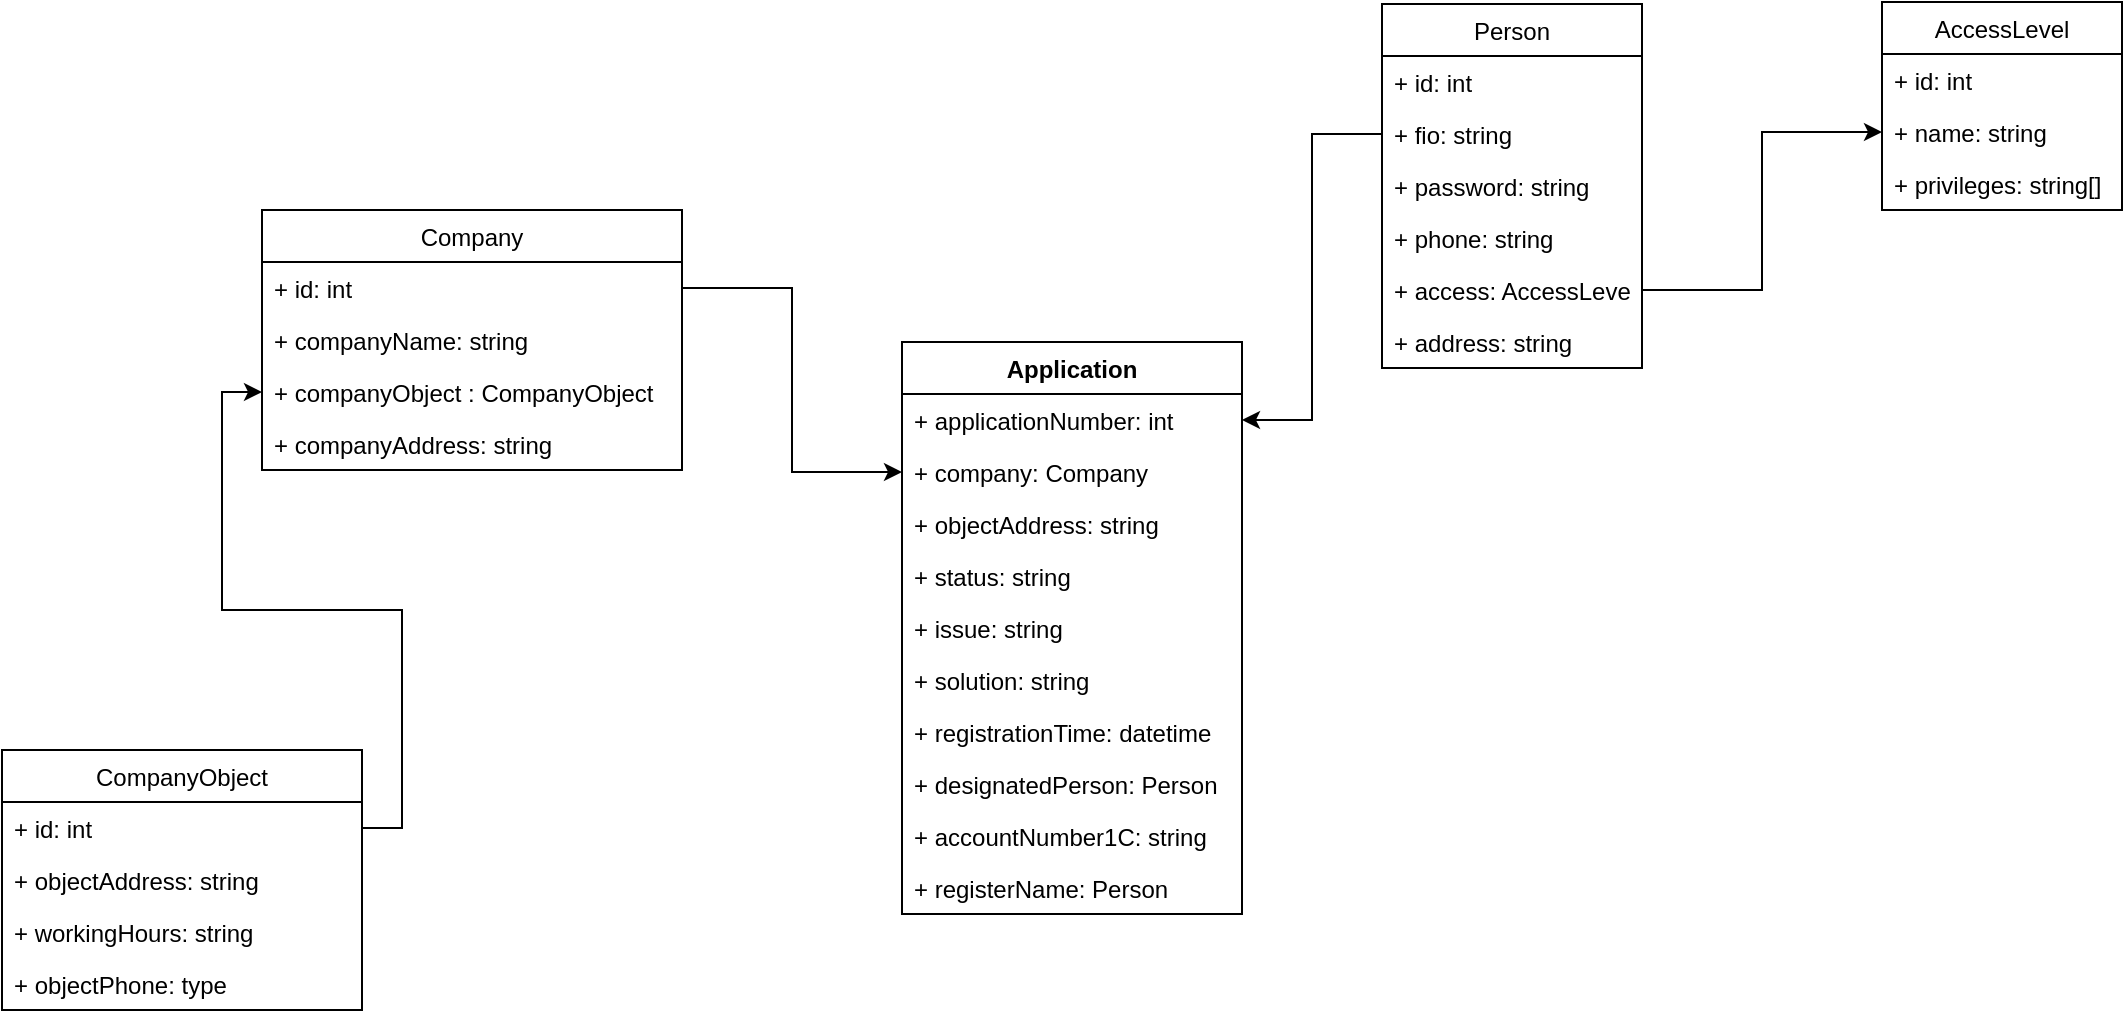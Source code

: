<mxfile version="16.2.7" type="device"><diagram id="Tfnl0bBNeEtFRw_otdnG" name="Page-1"><mxGraphModel dx="1384" dy="741" grid="1" gridSize="10" guides="1" tooltips="1" connect="1" arrows="1" fold="1" page="1" pageScale="1" pageWidth="1169" pageHeight="827" math="0" shadow="0"><root><mxCell id="0"/><mxCell id="1" parent="0"/><mxCell id="b-JVr2DHBdt4C8JrkykJ-1" value="Person" style="swimlane;fontStyle=0;childLayout=stackLayout;horizontal=1;startSize=26;fillColor=none;horizontalStack=0;resizeParent=1;resizeParentMax=0;resizeLast=0;collapsible=1;marginBottom=0;" vertex="1" parent="1"><mxGeometry x="700" y="41" width="130" height="182" as="geometry"/></mxCell><mxCell id="b-JVr2DHBdt4C8JrkykJ-12" value="+ id: int" style="text;strokeColor=none;fillColor=none;align=left;verticalAlign=top;spacingLeft=4;spacingRight=4;overflow=hidden;rotatable=0;points=[[0,0.5],[1,0.5]];portConstraint=eastwest;" vertex="1" parent="b-JVr2DHBdt4C8JrkykJ-1"><mxGeometry y="26" width="130" height="26" as="geometry"/></mxCell><mxCell id="b-JVr2DHBdt4C8JrkykJ-2" value="+ fio: string" style="text;strokeColor=none;fillColor=none;align=left;verticalAlign=top;spacingLeft=4;spacingRight=4;overflow=hidden;rotatable=0;points=[[0,0.5],[1,0.5]];portConstraint=eastwest;" vertex="1" parent="b-JVr2DHBdt4C8JrkykJ-1"><mxGeometry y="52" width="130" height="26" as="geometry"/></mxCell><mxCell id="b-JVr2DHBdt4C8JrkykJ-25" value="+ password: string" style="text;strokeColor=none;fillColor=none;align=left;verticalAlign=top;spacingLeft=4;spacingRight=4;overflow=hidden;rotatable=0;points=[[0,0.5],[1,0.5]];portConstraint=eastwest;" vertex="1" parent="b-JVr2DHBdt4C8JrkykJ-1"><mxGeometry y="78" width="130" height="26" as="geometry"/></mxCell><mxCell id="b-JVr2DHBdt4C8JrkykJ-3" value="+ phone: string" style="text;strokeColor=none;fillColor=none;align=left;verticalAlign=top;spacingLeft=4;spacingRight=4;overflow=hidden;rotatable=0;points=[[0,0.5],[1,0.5]];portConstraint=eastwest;" vertex="1" parent="b-JVr2DHBdt4C8JrkykJ-1"><mxGeometry y="104" width="130" height="26" as="geometry"/></mxCell><mxCell id="b-JVr2DHBdt4C8JrkykJ-7" value="+ access: AccessLevel" style="text;strokeColor=none;fillColor=none;align=left;verticalAlign=top;spacingLeft=4;spacingRight=4;overflow=hidden;rotatable=0;points=[[0,0.5],[1,0.5]];portConstraint=eastwest;" vertex="1" parent="b-JVr2DHBdt4C8JrkykJ-1"><mxGeometry y="130" width="130" height="26" as="geometry"/></mxCell><mxCell id="b-JVr2DHBdt4C8JrkykJ-4" value="+ address: string&#xA;" style="text;strokeColor=none;fillColor=none;align=left;verticalAlign=top;spacingLeft=4;spacingRight=4;overflow=hidden;rotatable=0;points=[[0,0.5],[1,0.5]];portConstraint=eastwest;" vertex="1" parent="b-JVr2DHBdt4C8JrkykJ-1"><mxGeometry y="156" width="130" height="26" as="geometry"/></mxCell><mxCell id="b-JVr2DHBdt4C8JrkykJ-13" value="AccessLevel" style="swimlane;fontStyle=0;childLayout=stackLayout;horizontal=1;startSize=26;fillColor=none;horizontalStack=0;resizeParent=1;resizeParentMax=0;resizeLast=0;collapsible=1;marginBottom=0;" vertex="1" parent="1"><mxGeometry x="950" y="40" width="120" height="104" as="geometry"/></mxCell><mxCell id="b-JVr2DHBdt4C8JrkykJ-14" value="+ id: int" style="text;strokeColor=none;fillColor=none;align=left;verticalAlign=top;spacingLeft=4;spacingRight=4;overflow=hidden;rotatable=0;points=[[0,0.5],[1,0.5]];portConstraint=eastwest;" vertex="1" parent="b-JVr2DHBdt4C8JrkykJ-13"><mxGeometry y="26" width="120" height="26" as="geometry"/></mxCell><mxCell id="b-JVr2DHBdt4C8JrkykJ-15" value="+ name: string" style="text;strokeColor=none;fillColor=none;align=left;verticalAlign=top;spacingLeft=4;spacingRight=4;overflow=hidden;rotatable=0;points=[[0,0.5],[1,0.5]];portConstraint=eastwest;" vertex="1" parent="b-JVr2DHBdt4C8JrkykJ-13"><mxGeometry y="52" width="120" height="26" as="geometry"/></mxCell><mxCell id="b-JVr2DHBdt4C8JrkykJ-16" value="+ privileges: string[]" style="text;strokeColor=none;fillColor=none;align=left;verticalAlign=top;spacingLeft=4;spacingRight=4;overflow=hidden;rotatable=0;points=[[0,0.5],[1,0.5]];portConstraint=eastwest;" vertex="1" parent="b-JVr2DHBdt4C8JrkykJ-13"><mxGeometry y="78" width="120" height="26" as="geometry"/></mxCell><mxCell id="b-JVr2DHBdt4C8JrkykJ-26" style="edgeStyle=orthogonalEdgeStyle;rounded=0;orthogonalLoop=1;jettySize=auto;html=1;exitX=1;exitY=0.5;exitDx=0;exitDy=0;" edge="1" parent="1" source="b-JVr2DHBdt4C8JrkykJ-7" target="b-JVr2DHBdt4C8JrkykJ-15"><mxGeometry relative="1" as="geometry"/></mxCell><mxCell id="b-JVr2DHBdt4C8JrkykJ-27" value="Application" style="swimlane;fontStyle=1;align=center;verticalAlign=top;childLayout=stackLayout;horizontal=1;startSize=26;horizontalStack=0;resizeParent=1;resizeParentMax=0;resizeLast=0;collapsible=1;marginBottom=0;" vertex="1" parent="1"><mxGeometry x="460" y="210" width="170" height="286" as="geometry"/></mxCell><mxCell id="b-JVr2DHBdt4C8JrkykJ-33" value="+ applicationNumber: int" style="text;strokeColor=none;fillColor=none;align=left;verticalAlign=top;spacingLeft=4;spacingRight=4;overflow=hidden;rotatable=0;points=[[0,0.5],[1,0.5]];portConstraint=eastwest;" vertex="1" parent="b-JVr2DHBdt4C8JrkykJ-27"><mxGeometry y="26" width="170" height="26" as="geometry"/></mxCell><mxCell id="b-JVr2DHBdt4C8JrkykJ-32" value="+ company: Company" style="text;strokeColor=none;fillColor=none;align=left;verticalAlign=top;spacingLeft=4;spacingRight=4;overflow=hidden;rotatable=0;points=[[0,0.5],[1,0.5]];portConstraint=eastwest;" vertex="1" parent="b-JVr2DHBdt4C8JrkykJ-27"><mxGeometry y="52" width="170" height="26" as="geometry"/></mxCell><mxCell id="b-JVr2DHBdt4C8JrkykJ-34" value="+ objectAddress: string" style="text;strokeColor=none;fillColor=none;align=left;verticalAlign=top;spacingLeft=4;spacingRight=4;overflow=hidden;rotatable=0;points=[[0,0.5],[1,0.5]];portConstraint=eastwest;" vertex="1" parent="b-JVr2DHBdt4C8JrkykJ-27"><mxGeometry y="78" width="170" height="26" as="geometry"/></mxCell><mxCell id="b-JVr2DHBdt4C8JrkykJ-44" value="+ status: string" style="text;strokeColor=none;fillColor=none;align=left;verticalAlign=top;spacingLeft=4;spacingRight=4;overflow=hidden;rotatable=0;points=[[0,0.5],[1,0.5]];portConstraint=eastwest;" vertex="1" parent="b-JVr2DHBdt4C8JrkykJ-27"><mxGeometry y="104" width="170" height="26" as="geometry"/></mxCell><mxCell id="b-JVr2DHBdt4C8JrkykJ-43" value="+ issue: string" style="text;strokeColor=none;fillColor=none;align=left;verticalAlign=top;spacingLeft=4;spacingRight=4;overflow=hidden;rotatable=0;points=[[0,0.5],[1,0.5]];portConstraint=eastwest;" vertex="1" parent="b-JVr2DHBdt4C8JrkykJ-27"><mxGeometry y="130" width="170" height="26" as="geometry"/></mxCell><mxCell id="b-JVr2DHBdt4C8JrkykJ-42" value="+ solution: string" style="text;strokeColor=none;fillColor=none;align=left;verticalAlign=top;spacingLeft=4;spacingRight=4;overflow=hidden;rotatable=0;points=[[0,0.5],[1,0.5]];portConstraint=eastwest;" vertex="1" parent="b-JVr2DHBdt4C8JrkykJ-27"><mxGeometry y="156" width="170" height="26" as="geometry"/></mxCell><mxCell id="b-JVr2DHBdt4C8JrkykJ-41" value="+ registrationTime: datetime" style="text;strokeColor=none;fillColor=none;align=left;verticalAlign=top;spacingLeft=4;spacingRight=4;overflow=hidden;rotatable=0;points=[[0,0.5],[1,0.5]];portConstraint=eastwest;" vertex="1" parent="b-JVr2DHBdt4C8JrkykJ-27"><mxGeometry y="182" width="170" height="26" as="geometry"/></mxCell><mxCell id="b-JVr2DHBdt4C8JrkykJ-40" value="+ designatedPerson: Person" style="text;strokeColor=none;fillColor=none;align=left;verticalAlign=top;spacingLeft=4;spacingRight=4;overflow=hidden;rotatable=0;points=[[0,0.5],[1,0.5]];portConstraint=eastwest;" vertex="1" parent="b-JVr2DHBdt4C8JrkykJ-27"><mxGeometry y="208" width="170" height="26" as="geometry"/></mxCell><mxCell id="b-JVr2DHBdt4C8JrkykJ-39" value="+ accountNumber1C: string" style="text;strokeColor=none;fillColor=none;align=left;verticalAlign=top;spacingLeft=4;spacingRight=4;overflow=hidden;rotatable=0;points=[[0,0.5],[1,0.5]];portConstraint=eastwest;" vertex="1" parent="b-JVr2DHBdt4C8JrkykJ-27"><mxGeometry y="234" width="170" height="26" as="geometry"/></mxCell><mxCell id="b-JVr2DHBdt4C8JrkykJ-38" value="+ registerName: Person" style="text;strokeColor=none;fillColor=none;align=left;verticalAlign=top;spacingLeft=4;spacingRight=4;overflow=hidden;rotatable=0;points=[[0,0.5],[1,0.5]];portConstraint=eastwest;" vertex="1" parent="b-JVr2DHBdt4C8JrkykJ-27"><mxGeometry y="260" width="170" height="26" as="geometry"/></mxCell><mxCell id="b-JVr2DHBdt4C8JrkykJ-31" style="edgeStyle=orthogonalEdgeStyle;rounded=0;orthogonalLoop=1;jettySize=auto;html=1;" edge="1" parent="1" source="b-JVr2DHBdt4C8JrkykJ-2" target="b-JVr2DHBdt4C8JrkykJ-33"><mxGeometry relative="1" as="geometry"><mxPoint x="520" y="144" as="targetPoint"/></mxGeometry></mxCell><mxCell id="b-JVr2DHBdt4C8JrkykJ-45" value="Company" style="swimlane;fontStyle=0;childLayout=stackLayout;horizontal=1;startSize=26;fillColor=none;horizontalStack=0;resizeParent=1;resizeParentMax=0;resizeLast=0;collapsible=1;marginBottom=0;" vertex="1" parent="1"><mxGeometry x="140" y="144" width="210" height="130" as="geometry"/></mxCell><mxCell id="b-JVr2DHBdt4C8JrkykJ-46" value="+ id: int" style="text;strokeColor=none;fillColor=none;align=left;verticalAlign=top;spacingLeft=4;spacingRight=4;overflow=hidden;rotatable=0;points=[[0,0.5],[1,0.5]];portConstraint=eastwest;" vertex="1" parent="b-JVr2DHBdt4C8JrkykJ-45"><mxGeometry y="26" width="210" height="26" as="geometry"/></mxCell><mxCell id="b-JVr2DHBdt4C8JrkykJ-47" value="+ companyName: string" style="text;strokeColor=none;fillColor=none;align=left;verticalAlign=top;spacingLeft=4;spacingRight=4;overflow=hidden;rotatable=0;points=[[0,0.5],[1,0.5]];portConstraint=eastwest;" vertex="1" parent="b-JVr2DHBdt4C8JrkykJ-45"><mxGeometry y="52" width="210" height="26" as="geometry"/></mxCell><mxCell id="b-JVr2DHBdt4C8JrkykJ-49" value="+ companyObject : CompanyObject" style="text;strokeColor=none;fillColor=none;align=left;verticalAlign=top;spacingLeft=4;spacingRight=4;overflow=hidden;rotatable=0;points=[[0,0.5],[1,0.5]];portConstraint=eastwest;" vertex="1" parent="b-JVr2DHBdt4C8JrkykJ-45"><mxGeometry y="78" width="210" height="26" as="geometry"/></mxCell><mxCell id="b-JVr2DHBdt4C8JrkykJ-48" value="+ companyAddress: string" style="text;strokeColor=none;fillColor=none;align=left;verticalAlign=top;spacingLeft=4;spacingRight=4;overflow=hidden;rotatable=0;points=[[0,0.5],[1,0.5]];portConstraint=eastwest;" vertex="1" parent="b-JVr2DHBdt4C8JrkykJ-45"><mxGeometry y="104" width="210" height="26" as="geometry"/></mxCell><mxCell id="b-JVr2DHBdt4C8JrkykJ-51" style="edgeStyle=orthogonalEdgeStyle;rounded=0;orthogonalLoop=1;jettySize=auto;html=1;" edge="1" parent="1" source="b-JVr2DHBdt4C8JrkykJ-46" target="b-JVr2DHBdt4C8JrkykJ-32"><mxGeometry relative="1" as="geometry"/></mxCell><mxCell id="b-JVr2DHBdt4C8JrkykJ-56" value="CompanyObject" style="swimlane;fontStyle=0;childLayout=stackLayout;horizontal=1;startSize=26;fillColor=none;horizontalStack=0;resizeParent=1;resizeParentMax=0;resizeLast=0;collapsible=1;marginBottom=0;" vertex="1" parent="1"><mxGeometry x="10" y="414" width="180" height="130" as="geometry"/></mxCell><mxCell id="b-JVr2DHBdt4C8JrkykJ-57" value="+ id: int" style="text;strokeColor=none;fillColor=none;align=left;verticalAlign=top;spacingLeft=4;spacingRight=4;overflow=hidden;rotatable=0;points=[[0,0.5],[1,0.5]];portConstraint=eastwest;" vertex="1" parent="b-JVr2DHBdt4C8JrkykJ-56"><mxGeometry y="26" width="180" height="26" as="geometry"/></mxCell><mxCell id="b-JVr2DHBdt4C8JrkykJ-58" value="+ objectAddress: string" style="text;strokeColor=none;fillColor=none;align=left;verticalAlign=top;spacingLeft=4;spacingRight=4;overflow=hidden;rotatable=0;points=[[0,0.5],[1,0.5]];portConstraint=eastwest;" vertex="1" parent="b-JVr2DHBdt4C8JrkykJ-56"><mxGeometry y="52" width="180" height="26" as="geometry"/></mxCell><mxCell id="b-JVr2DHBdt4C8JrkykJ-61" value="+ workingHours: string" style="text;strokeColor=none;fillColor=none;align=left;verticalAlign=top;spacingLeft=4;spacingRight=4;overflow=hidden;rotatable=0;points=[[0,0.5],[1,0.5]];portConstraint=eastwest;" vertex="1" parent="b-JVr2DHBdt4C8JrkykJ-56"><mxGeometry y="78" width="180" height="26" as="geometry"/></mxCell><mxCell id="b-JVr2DHBdt4C8JrkykJ-59" value="+ objectPhone: type" style="text;strokeColor=none;fillColor=none;align=left;verticalAlign=top;spacingLeft=4;spacingRight=4;overflow=hidden;rotatable=0;points=[[0,0.5],[1,0.5]];portConstraint=eastwest;" vertex="1" parent="b-JVr2DHBdt4C8JrkykJ-56"><mxGeometry y="104" width="180" height="26" as="geometry"/></mxCell><mxCell id="b-JVr2DHBdt4C8JrkykJ-60" style="edgeStyle=orthogonalEdgeStyle;rounded=0;orthogonalLoop=1;jettySize=auto;html=1;" edge="1" parent="1" source="b-JVr2DHBdt4C8JrkykJ-57" target="b-JVr2DHBdt4C8JrkykJ-49"><mxGeometry relative="1" as="geometry"/></mxCell></root></mxGraphModel></diagram></mxfile>